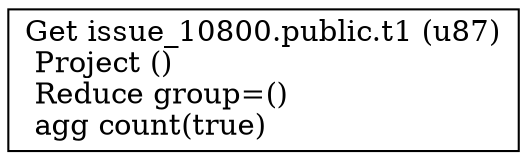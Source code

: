 digraph G {
    node0 [shape = record, label=" Get issue_10800.public.t1 (u87)\l Project ()\l Reduce group=()\l  agg count(true)\l"]
}
